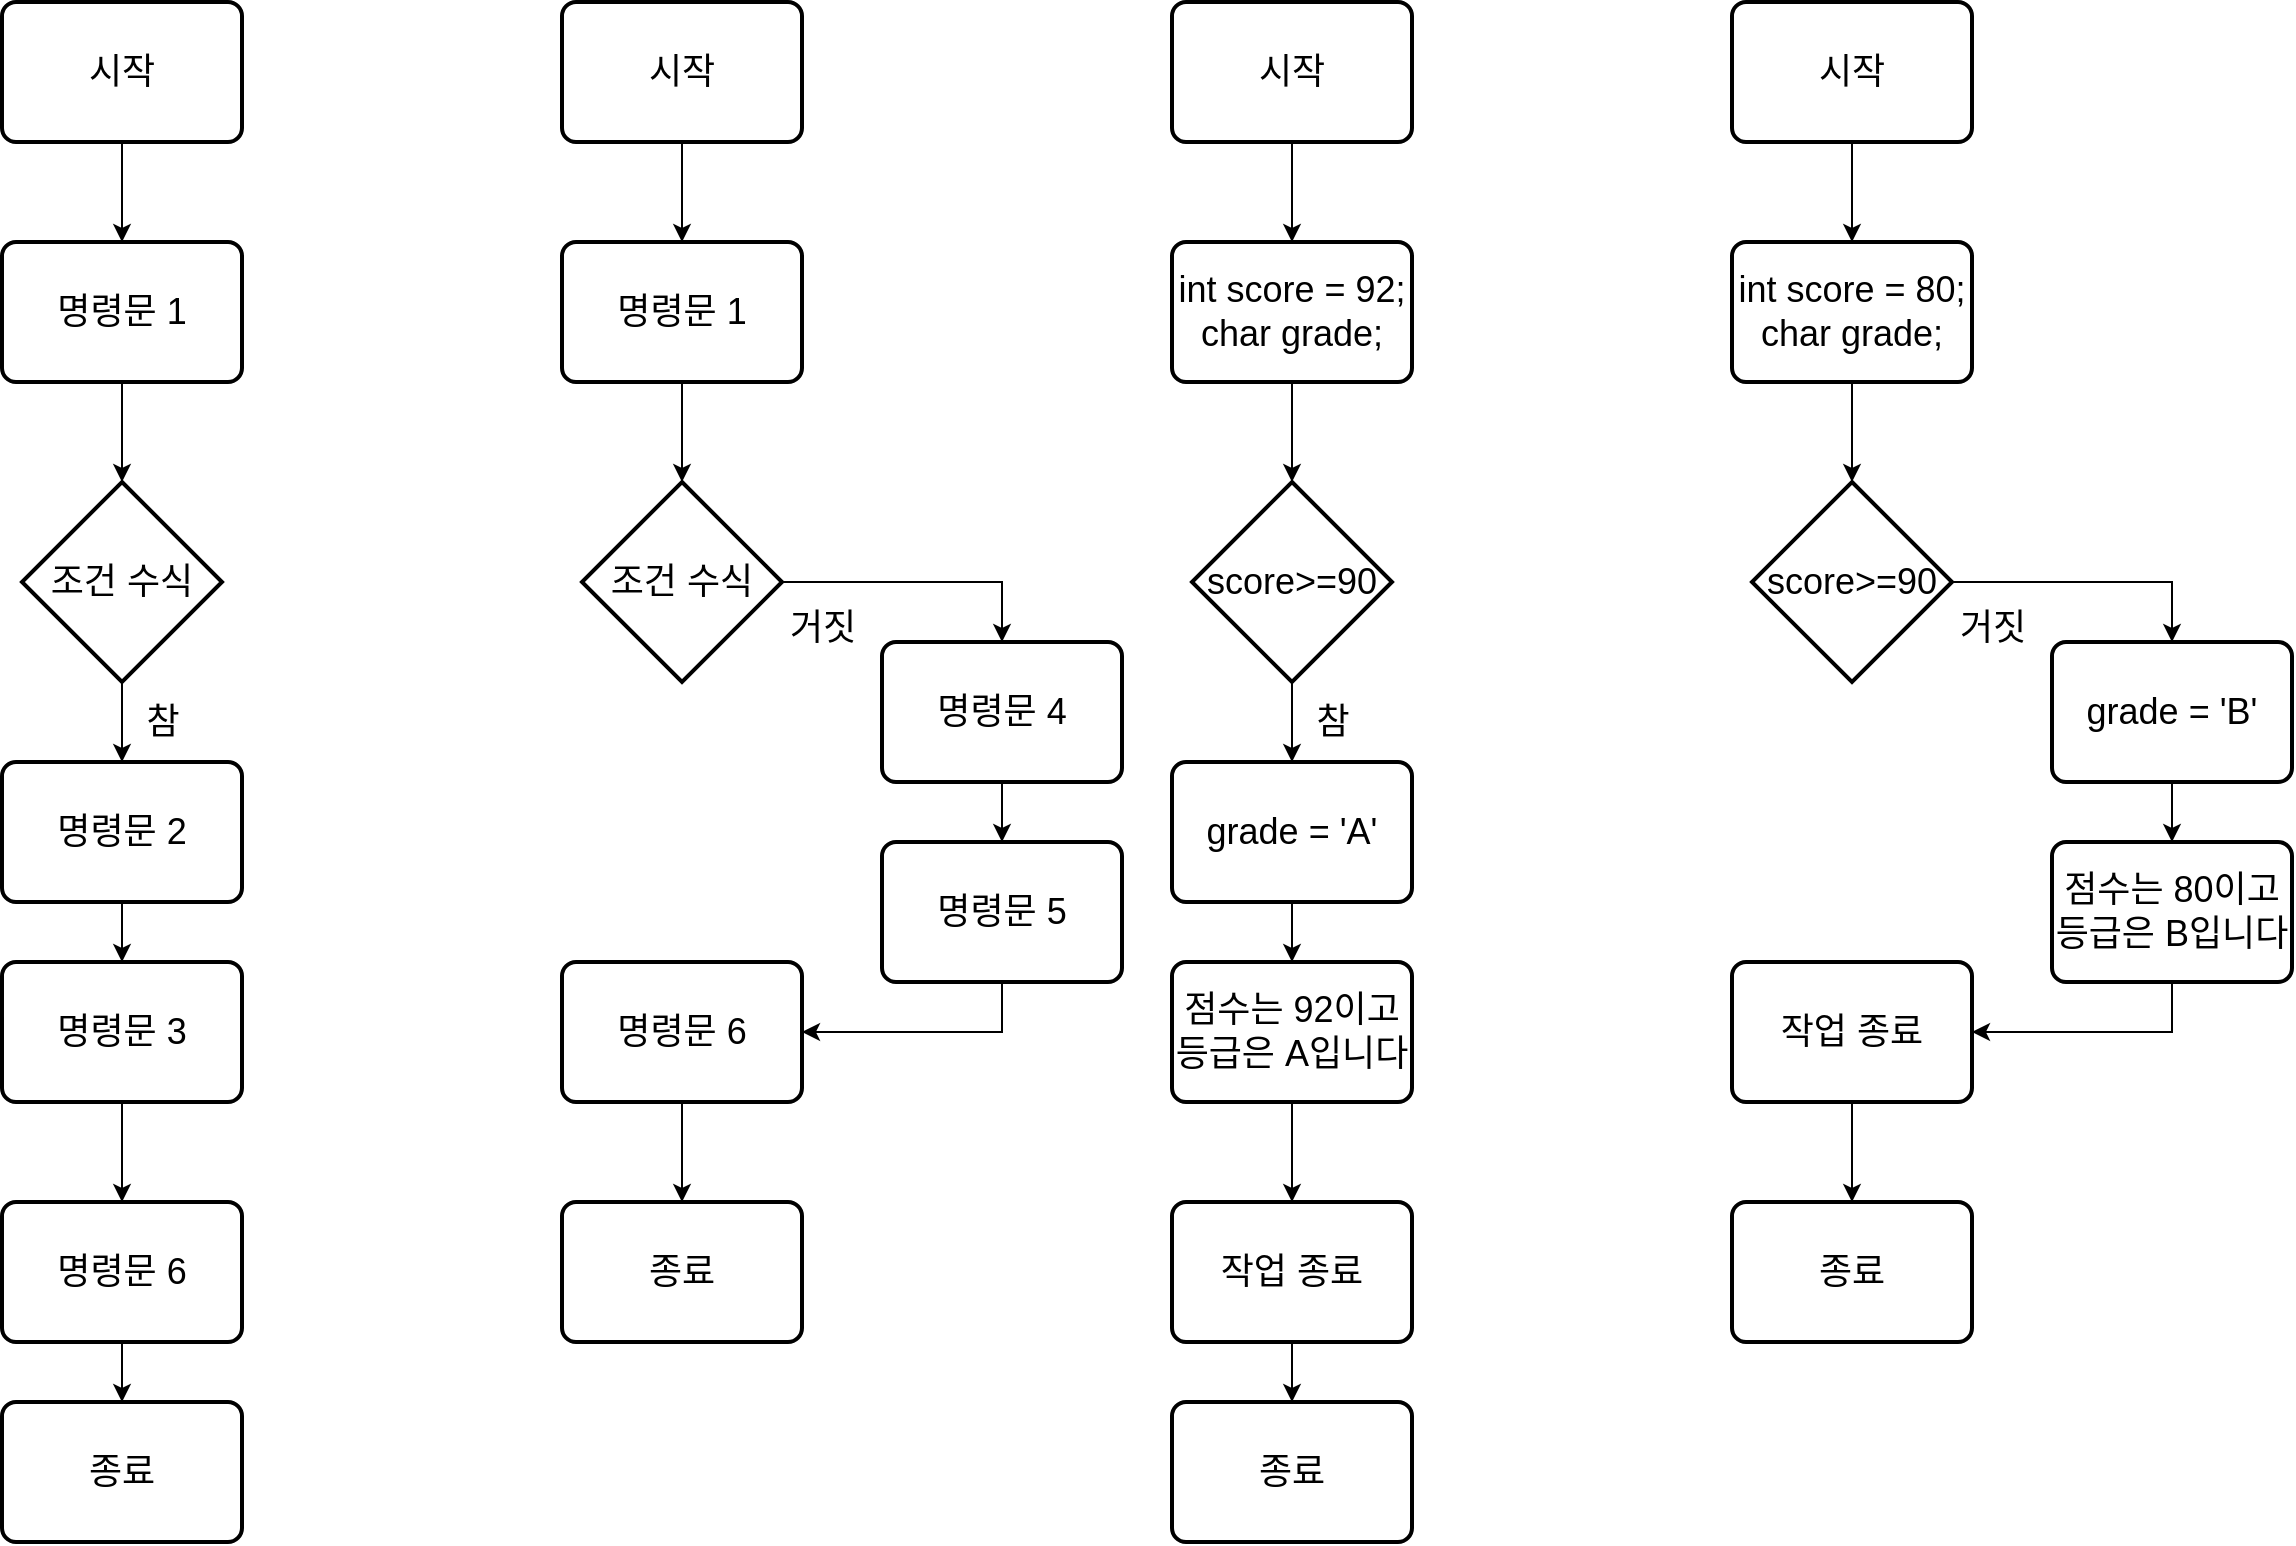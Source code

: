 <mxfile version="24.7.6">
  <diagram name="페이지-1" id="HmZ67Liki9azM3s62eNQ">
    <mxGraphModel dx="2390" dy="733" grid="1" gridSize="10" guides="1" tooltips="1" connect="1" arrows="1" fold="1" page="1" pageScale="1" pageWidth="1169" pageHeight="827" math="0" shadow="0">
      <root>
        <mxCell id="0" />
        <mxCell id="1" parent="0" />
        <mxCell id="J1wDlkukVTA1dUTQdX4g-61" value="" style="group" vertex="1" connectable="0" parent="1">
          <mxGeometry y="40" width="560" height="770" as="geometry" />
        </mxCell>
        <mxCell id="J1wDlkukVTA1dUTQdX4g-60" style="edgeStyle=orthogonalEdgeStyle;rounded=0;orthogonalLoop=1;jettySize=auto;html=1;exitX=0.5;exitY=1;exitDx=0;exitDy=0;entryX=0.5;entryY=0;entryDx=0;entryDy=0;" edge="1" parent="J1wDlkukVTA1dUTQdX4g-61" source="J1wDlkukVTA1dUTQdX4g-3" target="J1wDlkukVTA1dUTQdX4g-58">
          <mxGeometry relative="1" as="geometry" />
        </mxCell>
        <mxCell id="J1wDlkukVTA1dUTQdX4g-3" value="명령문 4" style="rounded=1;whiteSpace=wrap;html=1;absoluteArcSize=1;arcSize=14;strokeWidth=2;fontSize=18;" vertex="1" parent="J1wDlkukVTA1dUTQdX4g-61">
          <mxGeometry x="440" y="320" width="120" height="70" as="geometry" />
        </mxCell>
        <mxCell id="J1wDlkukVTA1dUTQdX4g-26" style="edgeStyle=orthogonalEdgeStyle;rounded=0;orthogonalLoop=1;jettySize=auto;html=1;exitX=1;exitY=0.5;exitDx=0;exitDy=0;exitPerimeter=0;entryX=0.5;entryY=0;entryDx=0;entryDy=0;entryPerimeter=0;" edge="1" parent="J1wDlkukVTA1dUTQdX4g-61" source="J1wDlkukVTA1dUTQdX4g-8" target="J1wDlkukVTA1dUTQdX4g-3">
          <mxGeometry relative="1" as="geometry">
            <mxPoint x="500" y="370" as="targetPoint" />
          </mxGeometry>
        </mxCell>
        <mxCell id="J1wDlkukVTA1dUTQdX4g-27" style="edgeStyle=orthogonalEdgeStyle;rounded=0;orthogonalLoop=1;jettySize=auto;html=1;entryX=1;entryY=0.5;entryDx=0;entryDy=0;exitX=0.5;exitY=1;exitDx=0;exitDy=0;" edge="1" parent="J1wDlkukVTA1dUTQdX4g-61" source="J1wDlkukVTA1dUTQdX4g-58" target="J1wDlkukVTA1dUTQdX4g-11">
          <mxGeometry relative="1" as="geometry">
            <mxPoint x="540" y="530" as="sourcePoint" />
            <mxPoint x="440" y="650" as="targetPoint" />
          </mxGeometry>
        </mxCell>
        <mxCell id="J1wDlkukVTA1dUTQdX4g-5" style="edgeStyle=orthogonalEdgeStyle;rounded=0;orthogonalLoop=1;jettySize=auto;html=1;" edge="1" parent="J1wDlkukVTA1dUTQdX4g-61" source="J1wDlkukVTA1dUTQdX4g-6" target="J1wDlkukVTA1dUTQdX4g-7">
          <mxGeometry relative="1" as="geometry" />
        </mxCell>
        <mxCell id="J1wDlkukVTA1dUTQdX4g-6" value="시작" style="rounded=1;whiteSpace=wrap;html=1;absoluteArcSize=1;arcSize=14;strokeWidth=2;fontSize=18;" vertex="1" parent="J1wDlkukVTA1dUTQdX4g-61">
          <mxGeometry x="280" width="120" height="70" as="geometry" />
        </mxCell>
        <mxCell id="J1wDlkukVTA1dUTQdX4g-7" value="명령문 1" style="rounded=1;whiteSpace=wrap;html=1;absoluteArcSize=1;arcSize=14;strokeWidth=2;fontSize=18;" vertex="1" parent="J1wDlkukVTA1dUTQdX4g-61">
          <mxGeometry x="280" y="120" width="120" height="70" as="geometry" />
        </mxCell>
        <mxCell id="J1wDlkukVTA1dUTQdX4g-8" value="조건 수식" style="strokeWidth=2;html=1;shape=mxgraph.flowchart.decision;whiteSpace=wrap;fontSize=18;" vertex="1" parent="J1wDlkukVTA1dUTQdX4g-61">
          <mxGeometry x="290" y="240" width="100" height="100" as="geometry" />
        </mxCell>
        <mxCell id="J1wDlkukVTA1dUTQdX4g-9" style="edgeStyle=orthogonalEdgeStyle;rounded=0;orthogonalLoop=1;jettySize=auto;html=1;exitX=0.5;exitY=1;exitDx=0;exitDy=0;entryX=0.5;entryY=0;entryDx=0;entryDy=0;entryPerimeter=0;" edge="1" parent="J1wDlkukVTA1dUTQdX4g-61" source="J1wDlkukVTA1dUTQdX4g-7" target="J1wDlkukVTA1dUTQdX4g-8">
          <mxGeometry relative="1" as="geometry" />
        </mxCell>
        <mxCell id="J1wDlkukVTA1dUTQdX4g-10" style="edgeStyle=orthogonalEdgeStyle;rounded=0;orthogonalLoop=1;jettySize=auto;html=1;exitX=0.5;exitY=1;exitDx=0;exitDy=0;entryX=0.5;entryY=0;entryDx=0;entryDy=0;" edge="1" parent="J1wDlkukVTA1dUTQdX4g-61" source="J1wDlkukVTA1dUTQdX4g-11">
          <mxGeometry relative="1" as="geometry">
            <mxPoint x="340" y="600" as="targetPoint" />
          </mxGeometry>
        </mxCell>
        <mxCell id="J1wDlkukVTA1dUTQdX4g-11" value="명령문 6" style="rounded=1;whiteSpace=wrap;html=1;absoluteArcSize=1;arcSize=14;strokeWidth=2;fontSize=18;" vertex="1" parent="J1wDlkukVTA1dUTQdX4g-61">
          <mxGeometry x="280" y="480" width="120" height="70" as="geometry" />
        </mxCell>
        <mxCell id="J1wDlkukVTA1dUTQdX4g-12" value="종료" style="rounded=1;whiteSpace=wrap;html=1;absoluteArcSize=1;arcSize=14;strokeWidth=2;fontSize=18;" vertex="1" parent="J1wDlkukVTA1dUTQdX4g-61">
          <mxGeometry x="280" y="600" width="120" height="70" as="geometry" />
        </mxCell>
        <mxCell id="J1wDlkukVTA1dUTQdX4g-13" style="edgeStyle=orthogonalEdgeStyle;rounded=0;orthogonalLoop=1;jettySize=auto;html=1;" edge="1" parent="J1wDlkukVTA1dUTQdX4g-61" source="J1wDlkukVTA1dUTQdX4g-14" target="J1wDlkukVTA1dUTQdX4g-15">
          <mxGeometry relative="1" as="geometry" />
        </mxCell>
        <mxCell id="J1wDlkukVTA1dUTQdX4g-14" value="시작" style="rounded=1;whiteSpace=wrap;html=1;absoluteArcSize=1;arcSize=14;strokeWidth=2;fontSize=18;" vertex="1" parent="J1wDlkukVTA1dUTQdX4g-61">
          <mxGeometry width="120" height="70" as="geometry" />
        </mxCell>
        <mxCell id="J1wDlkukVTA1dUTQdX4g-15" value="명령문 1" style="rounded=1;whiteSpace=wrap;html=1;absoluteArcSize=1;arcSize=14;strokeWidth=2;fontSize=18;" vertex="1" parent="J1wDlkukVTA1dUTQdX4g-61">
          <mxGeometry y="120" width="120" height="70" as="geometry" />
        </mxCell>
        <mxCell id="J1wDlkukVTA1dUTQdX4g-16" style="edgeStyle=orthogonalEdgeStyle;rounded=0;orthogonalLoop=1;jettySize=auto;html=1;exitX=0.5;exitY=1;exitDx=0;exitDy=0;exitPerimeter=0;entryX=0.5;entryY=0;entryDx=0;entryDy=0;" edge="1" parent="J1wDlkukVTA1dUTQdX4g-61" source="J1wDlkukVTA1dUTQdX4g-17" target="J1wDlkukVTA1dUTQdX4g-25">
          <mxGeometry relative="1" as="geometry">
            <mxPoint x="70" y="380" as="targetPoint" />
          </mxGeometry>
        </mxCell>
        <mxCell id="J1wDlkukVTA1dUTQdX4g-17" value="조건 수식" style="strokeWidth=2;html=1;shape=mxgraph.flowchart.decision;whiteSpace=wrap;fontSize=18;" vertex="1" parent="J1wDlkukVTA1dUTQdX4g-61">
          <mxGeometry x="10" y="240" width="100" height="100" as="geometry" />
        </mxCell>
        <mxCell id="J1wDlkukVTA1dUTQdX4g-18" style="edgeStyle=orthogonalEdgeStyle;rounded=0;orthogonalLoop=1;jettySize=auto;html=1;exitX=0.5;exitY=1;exitDx=0;exitDy=0;entryX=0.5;entryY=0;entryDx=0;entryDy=0;entryPerimeter=0;" edge="1" parent="J1wDlkukVTA1dUTQdX4g-61" source="J1wDlkukVTA1dUTQdX4g-15" target="J1wDlkukVTA1dUTQdX4g-17">
          <mxGeometry relative="1" as="geometry" />
        </mxCell>
        <mxCell id="J1wDlkukVTA1dUTQdX4g-19" style="edgeStyle=orthogonalEdgeStyle;rounded=0;orthogonalLoop=1;jettySize=auto;html=1;exitX=0.5;exitY=1;exitDx=0;exitDy=0;entryX=0.5;entryY=0;entryDx=0;entryDy=0;" edge="1" parent="J1wDlkukVTA1dUTQdX4g-61" source="J1wDlkukVTA1dUTQdX4g-20" target="J1wDlkukVTA1dUTQdX4g-21">
          <mxGeometry relative="1" as="geometry" />
        </mxCell>
        <mxCell id="J1wDlkukVTA1dUTQdX4g-20" value="명령문 6" style="rounded=1;whiteSpace=wrap;html=1;absoluteArcSize=1;arcSize=14;strokeWidth=2;fontSize=18;" vertex="1" parent="J1wDlkukVTA1dUTQdX4g-61">
          <mxGeometry y="600" width="120" height="70" as="geometry" />
        </mxCell>
        <mxCell id="J1wDlkukVTA1dUTQdX4g-21" value="종료" style="rounded=1;whiteSpace=wrap;html=1;absoluteArcSize=1;arcSize=14;strokeWidth=2;fontSize=18;" vertex="1" parent="J1wDlkukVTA1dUTQdX4g-61">
          <mxGeometry y="700" width="120" height="70" as="geometry" />
        </mxCell>
        <mxCell id="J1wDlkukVTA1dUTQdX4g-22" value="거짓" style="text;html=1;align=center;verticalAlign=middle;resizable=0;points=[];autosize=1;strokeColor=none;fillColor=none;fontSize=18;" vertex="1" parent="J1wDlkukVTA1dUTQdX4g-61">
          <mxGeometry x="380" y="293" width="60" height="40" as="geometry" />
        </mxCell>
        <mxCell id="J1wDlkukVTA1dUTQdX4g-23" value="참" style="text;html=1;align=center;verticalAlign=middle;resizable=0;points=[];autosize=1;strokeColor=none;fillColor=none;fontSize=18;" vertex="1" parent="J1wDlkukVTA1dUTQdX4g-61">
          <mxGeometry x="60" y="340" width="40" height="40" as="geometry" />
        </mxCell>
        <mxCell id="J1wDlkukVTA1dUTQdX4g-55" style="edgeStyle=orthogonalEdgeStyle;rounded=0;orthogonalLoop=1;jettySize=auto;html=1;exitX=0.5;exitY=1;exitDx=0;exitDy=0;entryX=0.5;entryY=0;entryDx=0;entryDy=0;" edge="1" parent="J1wDlkukVTA1dUTQdX4g-61" source="J1wDlkukVTA1dUTQdX4g-25" target="J1wDlkukVTA1dUTQdX4g-54">
          <mxGeometry relative="1" as="geometry" />
        </mxCell>
        <mxCell id="J1wDlkukVTA1dUTQdX4g-25" value="명령문 2" style="rounded=1;whiteSpace=wrap;html=1;absoluteArcSize=1;arcSize=14;strokeWidth=2;fontSize=18;" vertex="1" parent="J1wDlkukVTA1dUTQdX4g-61">
          <mxGeometry y="380" width="120" height="70" as="geometry" />
        </mxCell>
        <mxCell id="J1wDlkukVTA1dUTQdX4g-56" style="edgeStyle=orthogonalEdgeStyle;rounded=0;orthogonalLoop=1;jettySize=auto;html=1;exitX=0.5;exitY=1;exitDx=0;exitDy=0;entryX=0.5;entryY=0;entryDx=0;entryDy=0;" edge="1" parent="J1wDlkukVTA1dUTQdX4g-61" source="J1wDlkukVTA1dUTQdX4g-54" target="J1wDlkukVTA1dUTQdX4g-20">
          <mxGeometry relative="1" as="geometry" />
        </mxCell>
        <mxCell id="J1wDlkukVTA1dUTQdX4g-54" value="명령문 3" style="rounded=1;whiteSpace=wrap;html=1;absoluteArcSize=1;arcSize=14;strokeWidth=2;fontSize=18;" vertex="1" parent="J1wDlkukVTA1dUTQdX4g-61">
          <mxGeometry y="480" width="120" height="70" as="geometry" />
        </mxCell>
        <mxCell id="J1wDlkukVTA1dUTQdX4g-58" value="명령문 5" style="rounded=1;whiteSpace=wrap;html=1;absoluteArcSize=1;arcSize=14;strokeWidth=2;fontSize=18;" vertex="1" parent="J1wDlkukVTA1dUTQdX4g-61">
          <mxGeometry x="440" y="420" width="120" height="70" as="geometry" />
        </mxCell>
        <mxCell id="J1wDlkukVTA1dUTQdX4g-93" value="" style="group" vertex="1" connectable="0" parent="1">
          <mxGeometry x="585" y="40" width="560" height="770" as="geometry" />
        </mxCell>
        <mxCell id="J1wDlkukVTA1dUTQdX4g-94" style="edgeStyle=orthogonalEdgeStyle;rounded=0;orthogonalLoop=1;jettySize=auto;html=1;exitX=0.5;exitY=1;exitDx=0;exitDy=0;entryX=0.5;entryY=0;entryDx=0;entryDy=0;" edge="1" parent="J1wDlkukVTA1dUTQdX4g-93" source="J1wDlkukVTA1dUTQdX4g-95" target="J1wDlkukVTA1dUTQdX4g-121">
          <mxGeometry relative="1" as="geometry" />
        </mxCell>
        <mxCell id="J1wDlkukVTA1dUTQdX4g-95" value="grade = &#39;B&#39;" style="rounded=1;whiteSpace=wrap;html=1;absoluteArcSize=1;arcSize=14;strokeWidth=2;fontSize=18;" vertex="1" parent="J1wDlkukVTA1dUTQdX4g-93">
          <mxGeometry x="440" y="320" width="120" height="70" as="geometry" />
        </mxCell>
        <mxCell id="J1wDlkukVTA1dUTQdX4g-96" style="edgeStyle=orthogonalEdgeStyle;rounded=0;orthogonalLoop=1;jettySize=auto;html=1;exitX=1;exitY=0.5;exitDx=0;exitDy=0;exitPerimeter=0;entryX=0.5;entryY=0;entryDx=0;entryDy=0;entryPerimeter=0;" edge="1" parent="J1wDlkukVTA1dUTQdX4g-93" source="J1wDlkukVTA1dUTQdX4g-101" target="J1wDlkukVTA1dUTQdX4g-95">
          <mxGeometry relative="1" as="geometry">
            <mxPoint x="500" y="370" as="targetPoint" />
          </mxGeometry>
        </mxCell>
        <mxCell id="J1wDlkukVTA1dUTQdX4g-97" style="edgeStyle=orthogonalEdgeStyle;rounded=0;orthogonalLoop=1;jettySize=auto;html=1;entryX=1;entryY=0.5;entryDx=0;entryDy=0;exitX=0.5;exitY=1;exitDx=0;exitDy=0;" edge="1" parent="J1wDlkukVTA1dUTQdX4g-93" source="J1wDlkukVTA1dUTQdX4g-121" target="J1wDlkukVTA1dUTQdX4g-104">
          <mxGeometry relative="1" as="geometry">
            <mxPoint x="540" y="530" as="sourcePoint" />
            <mxPoint x="440" y="650" as="targetPoint" />
          </mxGeometry>
        </mxCell>
        <mxCell id="J1wDlkukVTA1dUTQdX4g-98" style="edgeStyle=orthogonalEdgeStyle;rounded=0;orthogonalLoop=1;jettySize=auto;html=1;" edge="1" parent="J1wDlkukVTA1dUTQdX4g-93" source="J1wDlkukVTA1dUTQdX4g-99" target="J1wDlkukVTA1dUTQdX4g-100">
          <mxGeometry relative="1" as="geometry" />
        </mxCell>
        <mxCell id="J1wDlkukVTA1dUTQdX4g-99" value="시작" style="rounded=1;whiteSpace=wrap;html=1;absoluteArcSize=1;arcSize=14;strokeWidth=2;fontSize=18;" vertex="1" parent="J1wDlkukVTA1dUTQdX4g-93">
          <mxGeometry x="280" width="120" height="70" as="geometry" />
        </mxCell>
        <mxCell id="J1wDlkukVTA1dUTQdX4g-100" value="int score = 80;&lt;div&gt;char grade;&lt;/div&gt;" style="rounded=1;whiteSpace=wrap;html=1;absoluteArcSize=1;arcSize=14;strokeWidth=2;fontSize=18;" vertex="1" parent="J1wDlkukVTA1dUTQdX4g-93">
          <mxGeometry x="280" y="120" width="120" height="70" as="geometry" />
        </mxCell>
        <mxCell id="J1wDlkukVTA1dUTQdX4g-101" value="score&amp;gt;=90" style="strokeWidth=2;html=1;shape=mxgraph.flowchart.decision;whiteSpace=wrap;fontSize=18;" vertex="1" parent="J1wDlkukVTA1dUTQdX4g-93">
          <mxGeometry x="290" y="240" width="100" height="100" as="geometry" />
        </mxCell>
        <mxCell id="J1wDlkukVTA1dUTQdX4g-102" style="edgeStyle=orthogonalEdgeStyle;rounded=0;orthogonalLoop=1;jettySize=auto;html=1;exitX=0.5;exitY=1;exitDx=0;exitDy=0;entryX=0.5;entryY=0;entryDx=0;entryDy=0;entryPerimeter=0;" edge="1" parent="J1wDlkukVTA1dUTQdX4g-93" source="J1wDlkukVTA1dUTQdX4g-100" target="J1wDlkukVTA1dUTQdX4g-101">
          <mxGeometry relative="1" as="geometry" />
        </mxCell>
        <mxCell id="J1wDlkukVTA1dUTQdX4g-103" style="edgeStyle=orthogonalEdgeStyle;rounded=0;orthogonalLoop=1;jettySize=auto;html=1;exitX=0.5;exitY=1;exitDx=0;exitDy=0;entryX=0.5;entryY=0;entryDx=0;entryDy=0;" edge="1" parent="J1wDlkukVTA1dUTQdX4g-93" source="J1wDlkukVTA1dUTQdX4g-104">
          <mxGeometry relative="1" as="geometry">
            <mxPoint x="340" y="600" as="targetPoint" />
          </mxGeometry>
        </mxCell>
        <mxCell id="J1wDlkukVTA1dUTQdX4g-104" value="작업 종료" style="rounded=1;whiteSpace=wrap;html=1;absoluteArcSize=1;arcSize=14;strokeWidth=2;fontSize=18;" vertex="1" parent="J1wDlkukVTA1dUTQdX4g-93">
          <mxGeometry x="280" y="480" width="120" height="70" as="geometry" />
        </mxCell>
        <mxCell id="J1wDlkukVTA1dUTQdX4g-105" value="종료" style="rounded=1;whiteSpace=wrap;html=1;absoluteArcSize=1;arcSize=14;strokeWidth=2;fontSize=18;" vertex="1" parent="J1wDlkukVTA1dUTQdX4g-93">
          <mxGeometry x="280" y="600" width="120" height="70" as="geometry" />
        </mxCell>
        <mxCell id="J1wDlkukVTA1dUTQdX4g-106" style="edgeStyle=orthogonalEdgeStyle;rounded=0;orthogonalLoop=1;jettySize=auto;html=1;" edge="1" parent="J1wDlkukVTA1dUTQdX4g-93" source="J1wDlkukVTA1dUTQdX4g-107" target="J1wDlkukVTA1dUTQdX4g-108">
          <mxGeometry relative="1" as="geometry" />
        </mxCell>
        <mxCell id="J1wDlkukVTA1dUTQdX4g-107" value="시작" style="rounded=1;whiteSpace=wrap;html=1;absoluteArcSize=1;arcSize=14;strokeWidth=2;fontSize=18;" vertex="1" parent="J1wDlkukVTA1dUTQdX4g-93">
          <mxGeometry width="120" height="70" as="geometry" />
        </mxCell>
        <mxCell id="J1wDlkukVTA1dUTQdX4g-108" value="int score = 92;&lt;div&gt;char grade;&lt;/div&gt;" style="rounded=1;whiteSpace=wrap;html=1;absoluteArcSize=1;arcSize=14;strokeWidth=2;fontSize=18;" vertex="1" parent="J1wDlkukVTA1dUTQdX4g-93">
          <mxGeometry y="120" width="120" height="70" as="geometry" />
        </mxCell>
        <mxCell id="J1wDlkukVTA1dUTQdX4g-109" style="edgeStyle=orthogonalEdgeStyle;rounded=0;orthogonalLoop=1;jettySize=auto;html=1;exitX=0.5;exitY=1;exitDx=0;exitDy=0;exitPerimeter=0;entryX=0.5;entryY=0;entryDx=0;entryDy=0;" edge="1" parent="J1wDlkukVTA1dUTQdX4g-93" source="J1wDlkukVTA1dUTQdX4g-110" target="J1wDlkukVTA1dUTQdX4g-118">
          <mxGeometry relative="1" as="geometry">
            <mxPoint x="70" y="380" as="targetPoint" />
          </mxGeometry>
        </mxCell>
        <mxCell id="J1wDlkukVTA1dUTQdX4g-110" value="score&amp;gt;=90" style="strokeWidth=2;html=1;shape=mxgraph.flowchart.decision;whiteSpace=wrap;fontSize=18;" vertex="1" parent="J1wDlkukVTA1dUTQdX4g-93">
          <mxGeometry x="10" y="240" width="100" height="100" as="geometry" />
        </mxCell>
        <mxCell id="J1wDlkukVTA1dUTQdX4g-111" style="edgeStyle=orthogonalEdgeStyle;rounded=0;orthogonalLoop=1;jettySize=auto;html=1;exitX=0.5;exitY=1;exitDx=0;exitDy=0;entryX=0.5;entryY=0;entryDx=0;entryDy=0;entryPerimeter=0;" edge="1" parent="J1wDlkukVTA1dUTQdX4g-93" source="J1wDlkukVTA1dUTQdX4g-108" target="J1wDlkukVTA1dUTQdX4g-110">
          <mxGeometry relative="1" as="geometry" />
        </mxCell>
        <mxCell id="J1wDlkukVTA1dUTQdX4g-112" style="edgeStyle=orthogonalEdgeStyle;rounded=0;orthogonalLoop=1;jettySize=auto;html=1;exitX=0.5;exitY=1;exitDx=0;exitDy=0;entryX=0.5;entryY=0;entryDx=0;entryDy=0;" edge="1" parent="J1wDlkukVTA1dUTQdX4g-93" source="J1wDlkukVTA1dUTQdX4g-113" target="J1wDlkukVTA1dUTQdX4g-114">
          <mxGeometry relative="1" as="geometry" />
        </mxCell>
        <mxCell id="J1wDlkukVTA1dUTQdX4g-113" value="작업 종료" style="rounded=1;whiteSpace=wrap;html=1;absoluteArcSize=1;arcSize=14;strokeWidth=2;fontSize=18;" vertex="1" parent="J1wDlkukVTA1dUTQdX4g-93">
          <mxGeometry y="600" width="120" height="70" as="geometry" />
        </mxCell>
        <mxCell id="J1wDlkukVTA1dUTQdX4g-114" value="종료" style="rounded=1;whiteSpace=wrap;html=1;absoluteArcSize=1;arcSize=14;strokeWidth=2;fontSize=18;" vertex="1" parent="J1wDlkukVTA1dUTQdX4g-93">
          <mxGeometry y="700" width="120" height="70" as="geometry" />
        </mxCell>
        <mxCell id="J1wDlkukVTA1dUTQdX4g-115" value="거짓" style="text;html=1;align=center;verticalAlign=middle;resizable=0;points=[];autosize=1;strokeColor=none;fillColor=none;fontSize=18;" vertex="1" parent="J1wDlkukVTA1dUTQdX4g-93">
          <mxGeometry x="380" y="293" width="60" height="40" as="geometry" />
        </mxCell>
        <mxCell id="J1wDlkukVTA1dUTQdX4g-116" value="참" style="text;html=1;align=center;verticalAlign=middle;resizable=0;points=[];autosize=1;strokeColor=none;fillColor=none;fontSize=18;" vertex="1" parent="J1wDlkukVTA1dUTQdX4g-93">
          <mxGeometry x="60" y="340" width="40" height="40" as="geometry" />
        </mxCell>
        <mxCell id="J1wDlkukVTA1dUTQdX4g-117" style="edgeStyle=orthogonalEdgeStyle;rounded=0;orthogonalLoop=1;jettySize=auto;html=1;exitX=0.5;exitY=1;exitDx=0;exitDy=0;entryX=0.5;entryY=0;entryDx=0;entryDy=0;" edge="1" parent="J1wDlkukVTA1dUTQdX4g-93" source="J1wDlkukVTA1dUTQdX4g-118" target="J1wDlkukVTA1dUTQdX4g-120">
          <mxGeometry relative="1" as="geometry" />
        </mxCell>
        <mxCell id="J1wDlkukVTA1dUTQdX4g-118" value="grade = &#39;A&#39;" style="rounded=1;whiteSpace=wrap;html=1;absoluteArcSize=1;arcSize=14;strokeWidth=2;fontSize=18;" vertex="1" parent="J1wDlkukVTA1dUTQdX4g-93">
          <mxGeometry y="380" width="120" height="70" as="geometry" />
        </mxCell>
        <mxCell id="J1wDlkukVTA1dUTQdX4g-119" style="edgeStyle=orthogonalEdgeStyle;rounded=0;orthogonalLoop=1;jettySize=auto;html=1;exitX=0.5;exitY=1;exitDx=0;exitDy=0;entryX=0.5;entryY=0;entryDx=0;entryDy=0;" edge="1" parent="J1wDlkukVTA1dUTQdX4g-93" source="J1wDlkukVTA1dUTQdX4g-120" target="J1wDlkukVTA1dUTQdX4g-113">
          <mxGeometry relative="1" as="geometry" />
        </mxCell>
        <mxCell id="J1wDlkukVTA1dUTQdX4g-120" value="점수는 92이고 등급은 A입니다" style="rounded=1;whiteSpace=wrap;html=1;absoluteArcSize=1;arcSize=14;strokeWidth=2;fontSize=18;" vertex="1" parent="J1wDlkukVTA1dUTQdX4g-93">
          <mxGeometry y="480" width="120" height="70" as="geometry" />
        </mxCell>
        <mxCell id="J1wDlkukVTA1dUTQdX4g-121" value="점수는 80이고 등급은 B입니다" style="rounded=1;whiteSpace=wrap;html=1;absoluteArcSize=1;arcSize=14;strokeWidth=2;fontSize=18;" vertex="1" parent="J1wDlkukVTA1dUTQdX4g-93">
          <mxGeometry x="440" y="420" width="120" height="70" as="geometry" />
        </mxCell>
      </root>
    </mxGraphModel>
  </diagram>
</mxfile>
